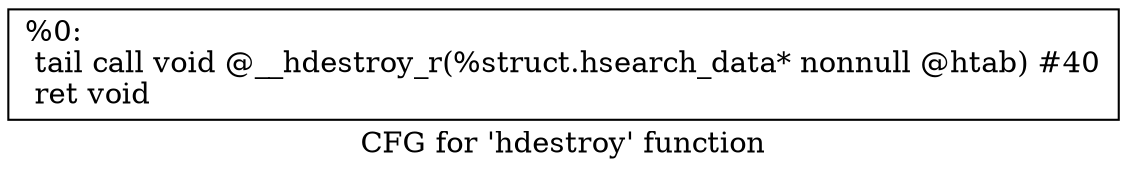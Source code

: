 digraph "CFG for 'hdestroy' function" {
	label="CFG for 'hdestroy' function";

	Node0x1c62e20 [shape=record,label="{%0:\l  tail call void @__hdestroy_r(%struct.hsearch_data* nonnull @htab) #40\l  ret void\l}"];
}
